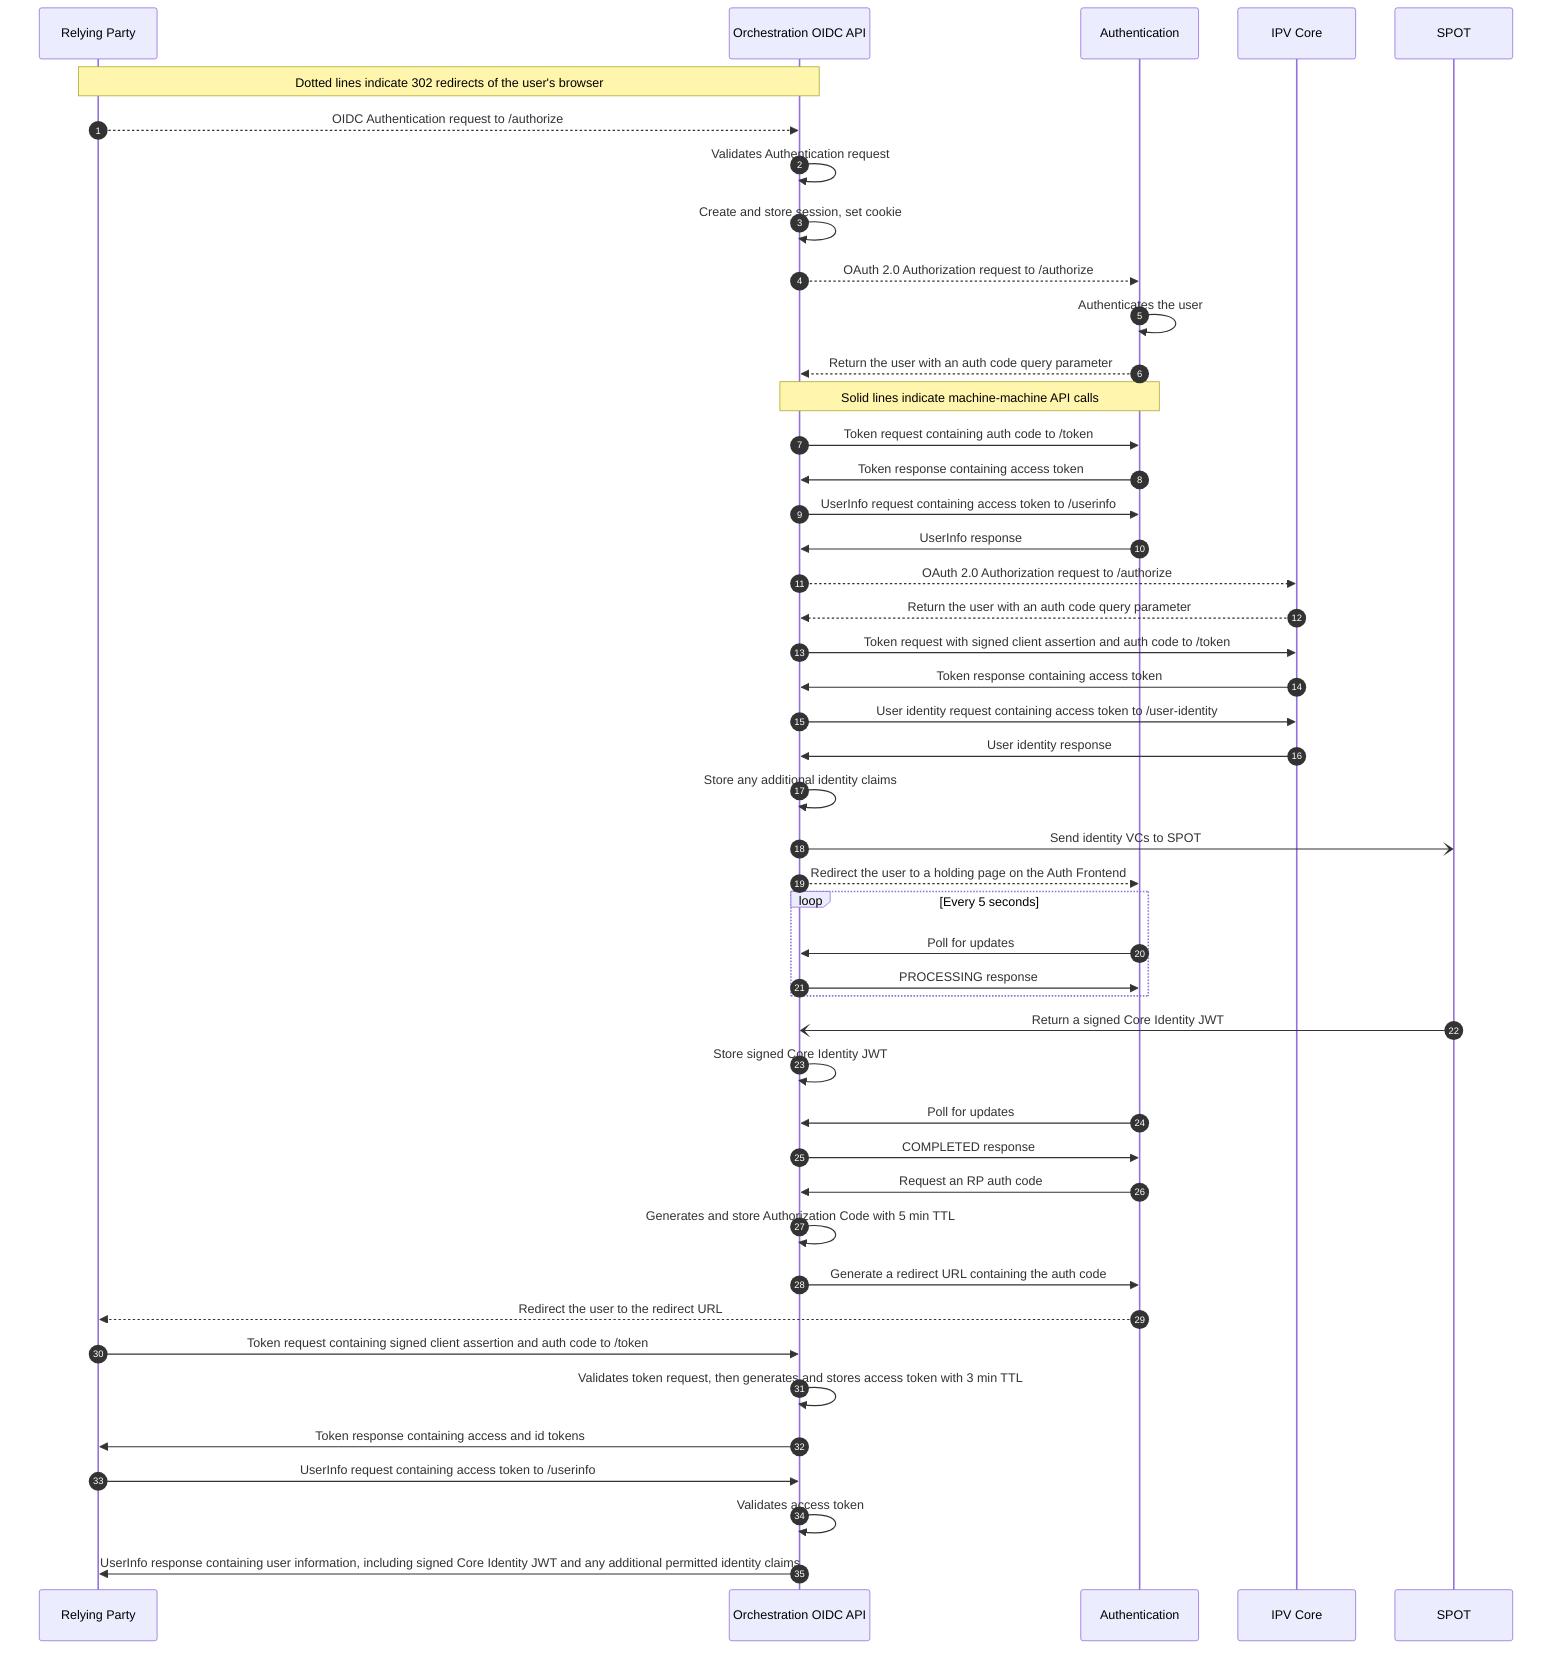 sequenceDiagram
    autonumber
    participant rp as Relying Party
    participant orch_api as Orchestration OIDC API
    participant auth as Authentication
    participant ipv as IPV Core
    participant spot as SPOT
    Note over rp,orch_api: Dotted lines indicate 302 redirects of the user's browser
    rp -->> orch_api : OIDC Authentication request to /authorize
    orch_api  ->> orch_api : Validates Authentication request
    orch_api ->> orch_api : Create and store session, set cookie
    orch_api -->> auth : OAuth 2.0 Authorization request to /authorize
    auth ->> auth : Authenticates the user
    auth -->> orch_api : Return the user with an auth code query parameter
    Note over orch_api,auth: Solid lines indicate machine-machine API calls
    orch_api ->> auth : Token request containing auth code to /token
    auth ->> orch_api : Token response containing access token
    orch_api ->> auth : UserInfo request containing access token to /userinfo
    auth ->> orch_api : UserInfo response
    orch_api -->> ipv : OAuth 2.0 Authorization request to /authorize
    ipv -->> orch_api : Return the user with an auth code query parameter
    orch_api ->> ipv : Token request with signed client assertion and auth code to /token
    ipv ->> orch_api : Token response containing access token
    orch_api ->> ipv : User identity request containing access token to /user-identity
    ipv ->> orch_api : User identity response
    orch_api ->> orch_api : Store any additional identity claims
    orch_api -) spot : Send identity VCs to SPOT
    orch_api -->> auth : Redirect the user to a holding page on the Auth Frontend
    loop Every 5 seconds
        auth ->> orch_api : Poll for updates
        orch_api ->> auth : PROCESSING response
    end
    spot -) orch_api : Return a signed Core Identity JWT
    orch_api ->> orch_api : Store signed Core Identity JWT
    auth ->> orch_api : Poll for updates
    orch_api ->> auth : COMPLETED response
    auth ->> orch_api : Request an RP auth code


    orch_api ->> orch_api : Generates and store Authorization Code with 5 min TTL
    orch_api ->> auth : Generate a redirect URL containing the auth code

    auth -->> rp : Redirect the user to the redirect URL
    rp ->> orch_api : Token request containing signed client assertion and auth code to /token
    orch_api ->> orch_api : Validates token request, then generates and stores access token with 3 min TTL
    orch_api ->> rp : Token response containing access and id tokens
    rp ->> orch_api : UserInfo request containing access token to /userinfo
    orch_api ->> orch_api : Validates access token
    orch_api ->> rp : UserInfo response containing user information, including signed Core Identity JWT and any additional permitted identity claims